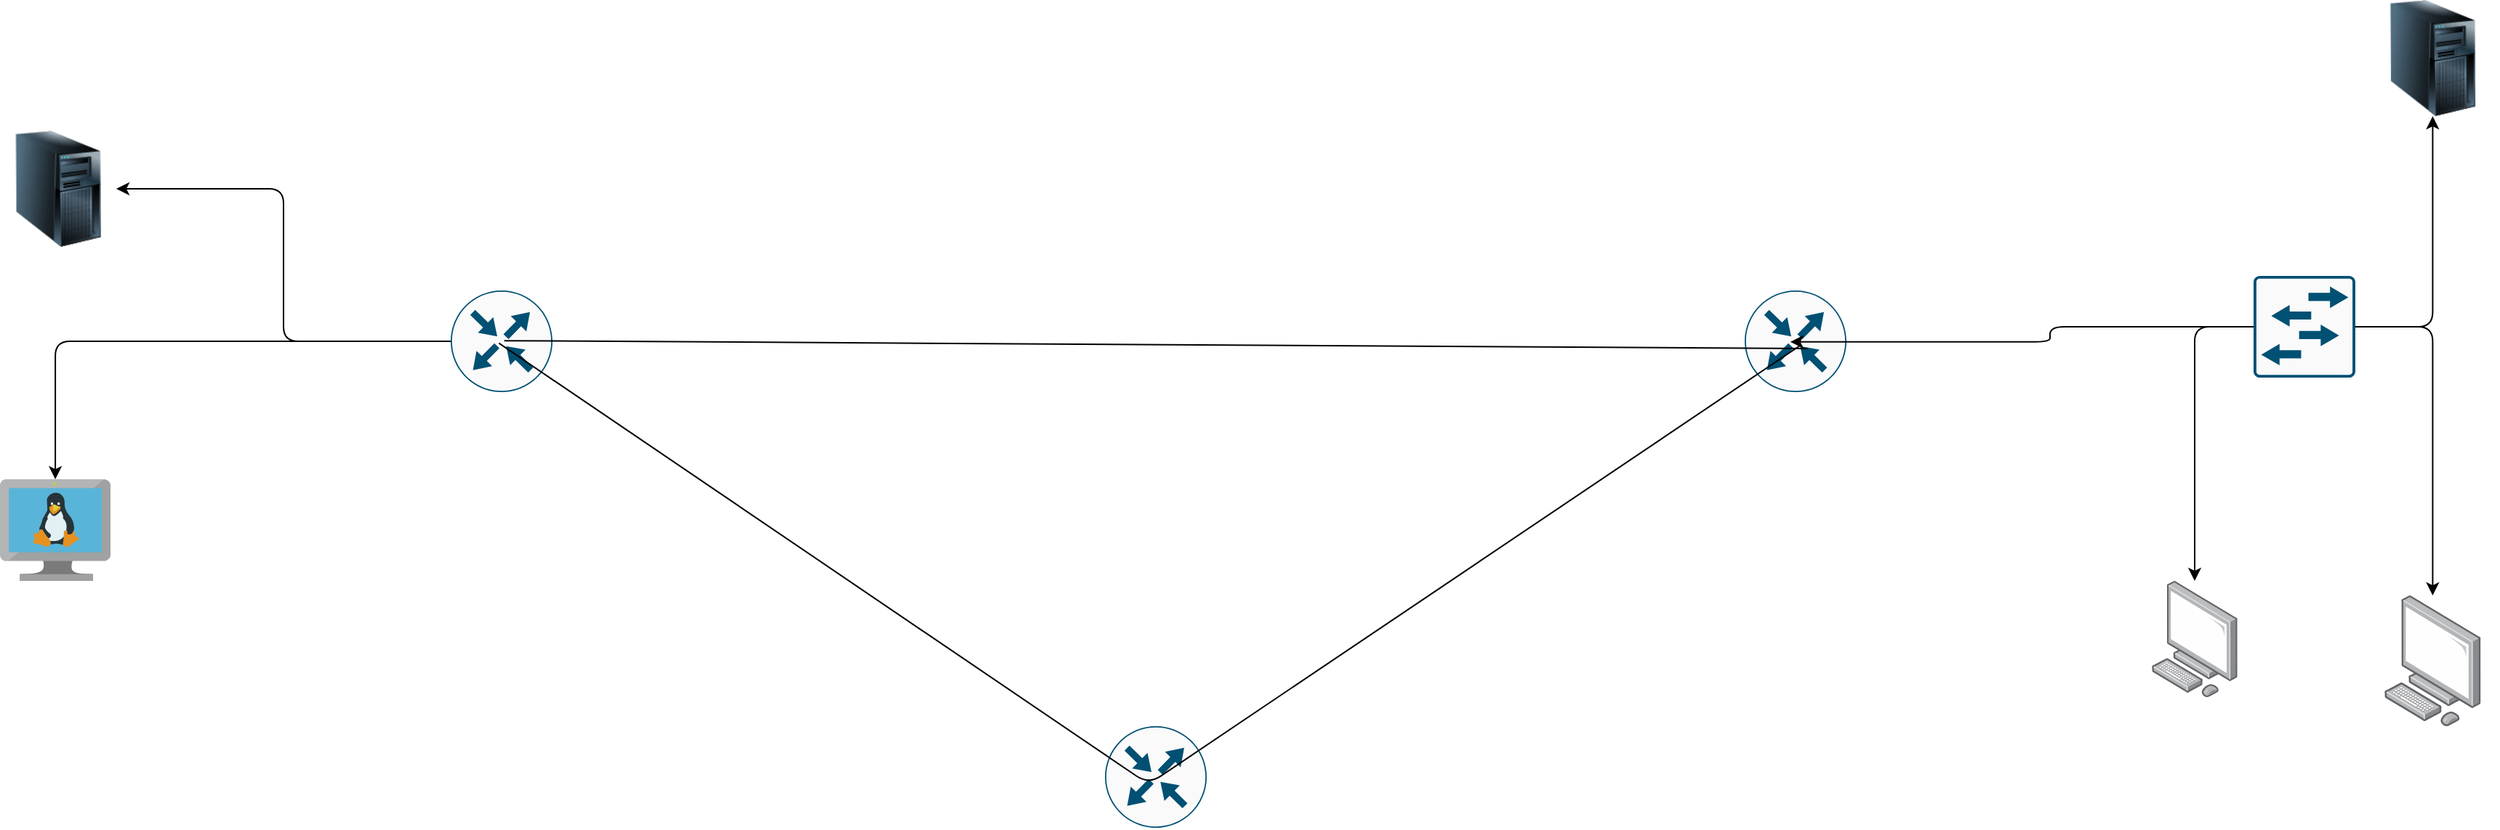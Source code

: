 <mxfile version="16.2.2" type="github">
  <diagram id="sibpOFg5A9fCZCPq-N_O" name="Page-1">
    <mxGraphModel dx="2585" dy="1420" grid="1" gridSize="10" guides="1" tooltips="1" connect="1" arrows="1" fold="1" page="1" pageScale="1" pageWidth="1920" pageHeight="1200" math="0" shadow="0">
      <root>
        <mxCell id="0" />
        <mxCell id="1" parent="0" />
        <mxCell id="qW97mtMqP5ZZPKN90ejD-1" value="" style="sketch=0;points=[[0.5,0,0],[1,0.5,0],[0.5,1,0],[0,0.5,0],[0.145,0.145,0],[0.856,0.145,0],[0.855,0.856,0],[0.145,0.855,0]];verticalLabelPosition=bottom;html=1;verticalAlign=top;aspect=fixed;align=center;pointerEvents=1;shape=mxgraph.cisco19.rect;prIcon=router;fillColor=#FAFAFA;strokeColor=#005073;rounded=0;" vertex="1" parent="1">
          <mxGeometry x="1300" y="390" width="70" height="70" as="geometry" />
        </mxCell>
        <mxCell id="qW97mtMqP5ZZPKN90ejD-40" style="edgeStyle=orthogonalEdgeStyle;curved=0;rounded=1;sketch=0;orthogonalLoop=1;jettySize=auto;html=1;entryX=1;entryY=0.5;entryDx=0;entryDy=0;" edge="1" parent="1" source="qW97mtMqP5ZZPKN90ejD-2" target="qW97mtMqP5ZZPKN90ejD-15">
          <mxGeometry relative="1" as="geometry" />
        </mxCell>
        <mxCell id="qW97mtMqP5ZZPKN90ejD-41" style="edgeStyle=orthogonalEdgeStyle;curved=0;rounded=1;sketch=0;orthogonalLoop=1;jettySize=auto;html=1;" edge="1" parent="1" source="qW97mtMqP5ZZPKN90ejD-2" target="qW97mtMqP5ZZPKN90ejD-22">
          <mxGeometry relative="1" as="geometry" />
        </mxCell>
        <mxCell id="qW97mtMqP5ZZPKN90ejD-2" value="" style="sketch=0;points=[[0.5,0,0],[1,0.5,0],[0.5,1,0],[0,0.5,0],[0.145,0.145,0],[0.856,0.145,0],[0.855,0.856,0],[0.145,0.855,0]];verticalLabelPosition=bottom;html=1;verticalAlign=top;aspect=fixed;align=center;pointerEvents=1;shape=mxgraph.cisco19.rect;prIcon=router;fillColor=#FAFAFA;strokeColor=#005073;rounded=0;" vertex="1" parent="1">
          <mxGeometry x="410" y="390" width="70" height="70" as="geometry" />
        </mxCell>
        <mxCell id="qW97mtMqP5ZZPKN90ejD-4" value="" style="sketch=0;points=[[0.5,0,0],[1,0.5,0],[0.5,1,0],[0,0.5,0],[0.145,0.145,0],[0.856,0.145,0],[0.855,0.856,0],[0.145,0.855,0]];verticalLabelPosition=bottom;html=1;verticalAlign=top;aspect=fixed;align=center;pointerEvents=1;shape=mxgraph.cisco19.rect;prIcon=router;fillColor=#FAFAFA;strokeColor=#005073;rounded=0;" vertex="1" parent="1">
          <mxGeometry x="860" y="690" width="70" height="70" as="geometry" />
        </mxCell>
        <mxCell id="qW97mtMqP5ZZPKN90ejD-14" value="" style="image;html=1;image=img/lib/clip_art/computers/Server_Tower_128x128.png;rounded=0;sketch=0;" vertex="1" parent="1">
          <mxGeometry x="1728.2" y="190" width="90" height="80" as="geometry" />
        </mxCell>
        <mxCell id="qW97mtMqP5ZZPKN90ejD-15" value="" style="image;html=1;image=img/lib/clip_art/computers/Server_Tower_128x128.png;rounded=0;sketch=0;" vertex="1" parent="1">
          <mxGeometry x="100" y="280" width="80" height="80" as="geometry" />
        </mxCell>
        <mxCell id="qW97mtMqP5ZZPKN90ejD-16" value="" style="points=[];aspect=fixed;html=1;align=center;shadow=0;dashed=0;image;image=img/lib/allied_telesis/computer_and_terminals/Personal_Computer.svg;rounded=0;sketch=0;" vertex="1" parent="1">
          <mxGeometry x="1740" y="600" width="66.41" height="90" as="geometry" />
        </mxCell>
        <mxCell id="qW97mtMqP5ZZPKN90ejD-17" value="" style="endArrow=none;html=1;rounded=1;sketch=0;curved=0;entryX=0.539;entryY=0.545;entryDx=0;entryDy=0;entryPerimeter=0;exitX=0.474;exitY=0.519;exitDx=0;exitDy=0;exitPerimeter=0;" edge="1" parent="1" source="qW97mtMqP5ZZPKN90ejD-2" target="qW97mtMqP5ZZPKN90ejD-1">
          <mxGeometry width="50" height="50" relative="1" as="geometry">
            <mxPoint x="900" y="500" as="sourcePoint" />
            <mxPoint x="950" y="450" as="targetPoint" />
            <Array as="points">
              <mxPoint x="890" y="730" />
            </Array>
          </mxGeometry>
        </mxCell>
        <mxCell id="qW97mtMqP5ZZPKN90ejD-18" value="" style="endArrow=none;html=1;rounded=1;sketch=0;curved=0;entryX=0.617;entryY=0.571;entryDx=0;entryDy=0;entryPerimeter=0;exitX=0.526;exitY=0.494;exitDx=0;exitDy=0;exitPerimeter=0;" edge="1" parent="1" source="qW97mtMqP5ZZPKN90ejD-2" target="qW97mtMqP5ZZPKN90ejD-1">
          <mxGeometry width="50" height="50" relative="1" as="geometry">
            <mxPoint x="900" y="500" as="sourcePoint" />
            <mxPoint x="950" y="450" as="targetPoint" />
          </mxGeometry>
        </mxCell>
        <mxCell id="qW97mtMqP5ZZPKN90ejD-19" value="" style="points=[];aspect=fixed;html=1;align=center;shadow=0;dashed=0;image;image=img/lib/allied_telesis/computer_and_terminals/Personal_Computer.svg;rounded=0;sketch=0;" vertex="1" parent="1">
          <mxGeometry x="1580" y="590" width="59.03" height="80" as="geometry" />
        </mxCell>
        <mxCell id="qW97mtMqP5ZZPKN90ejD-22" value="" style="sketch=0;aspect=fixed;html=1;points=[];align=center;image;fontSize=12;image=img/lib/mscae/VM_Linux.svg;rounded=0;" vertex="1" parent="1">
          <mxGeometry x="100" y="520" width="76.09" height="70" as="geometry" />
        </mxCell>
        <mxCell id="qW97mtMqP5ZZPKN90ejD-33" style="edgeStyle=orthogonalEdgeStyle;curved=0;rounded=1;sketch=0;orthogonalLoop=1;jettySize=auto;html=1;entryX=0.448;entryY=0.506;entryDx=0;entryDy=0;entryPerimeter=0;" edge="1" parent="1" source="qW97mtMqP5ZZPKN90ejD-23" target="qW97mtMqP5ZZPKN90ejD-1">
          <mxGeometry relative="1" as="geometry" />
        </mxCell>
        <mxCell id="qW97mtMqP5ZZPKN90ejD-34" style="edgeStyle=orthogonalEdgeStyle;curved=0;rounded=1;sketch=0;orthogonalLoop=1;jettySize=auto;html=1;" edge="1" parent="1" source="qW97mtMqP5ZZPKN90ejD-23" target="qW97mtMqP5ZZPKN90ejD-14">
          <mxGeometry relative="1" as="geometry" />
        </mxCell>
        <mxCell id="qW97mtMqP5ZZPKN90ejD-37" style="edgeStyle=orthogonalEdgeStyle;curved=0;rounded=1;sketch=0;orthogonalLoop=1;jettySize=auto;html=1;" edge="1" parent="1" source="qW97mtMqP5ZZPKN90ejD-23" target="qW97mtMqP5ZZPKN90ejD-16">
          <mxGeometry relative="1" as="geometry" />
        </mxCell>
        <mxCell id="qW97mtMqP5ZZPKN90ejD-39" style="edgeStyle=orthogonalEdgeStyle;curved=0;rounded=1;sketch=0;orthogonalLoop=1;jettySize=auto;html=1;" edge="1" parent="1" source="qW97mtMqP5ZZPKN90ejD-23" target="qW97mtMqP5ZZPKN90ejD-19">
          <mxGeometry relative="1" as="geometry" />
        </mxCell>
        <mxCell id="qW97mtMqP5ZZPKN90ejD-23" value="" style="sketch=0;points=[[0.015,0.015,0],[0.985,0.015,0],[0.985,0.985,0],[0.015,0.985,0],[0.25,0,0],[0.5,0,0],[0.75,0,0],[1,0.25,0],[1,0.5,0],[1,0.75,0],[0.75,1,0],[0.5,1,0],[0.25,1,0],[0,0.75,0],[0,0.5,0],[0,0.25,0]];verticalLabelPosition=bottom;html=1;verticalAlign=top;aspect=fixed;align=center;pointerEvents=1;shape=mxgraph.cisco19.rect;prIcon=l2_switch;fillColor=#FAFAFA;strokeColor=#005073;rounded=0;" vertex="1" parent="1">
          <mxGeometry x="1650" y="380" width="70" height="70" as="geometry" />
        </mxCell>
      </root>
    </mxGraphModel>
  </diagram>
</mxfile>

